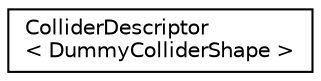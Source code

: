 digraph "Graphical Class Hierarchy"
{
 // LATEX_PDF_SIZE
  edge [fontname="Helvetica",fontsize="10",labelfontname="Helvetica",labelfontsize="10"];
  node [fontname="Helvetica",fontsize="10",shape=record];
  rankdir="LR";
  Node0 [label="ColliderDescriptor\l\< DummyColliderShape \>",height=0.2,width=0.4,color="black", fillcolor="white", style="filled",URL="$struct_collider_descriptor.html",tooltip=" "];
}
